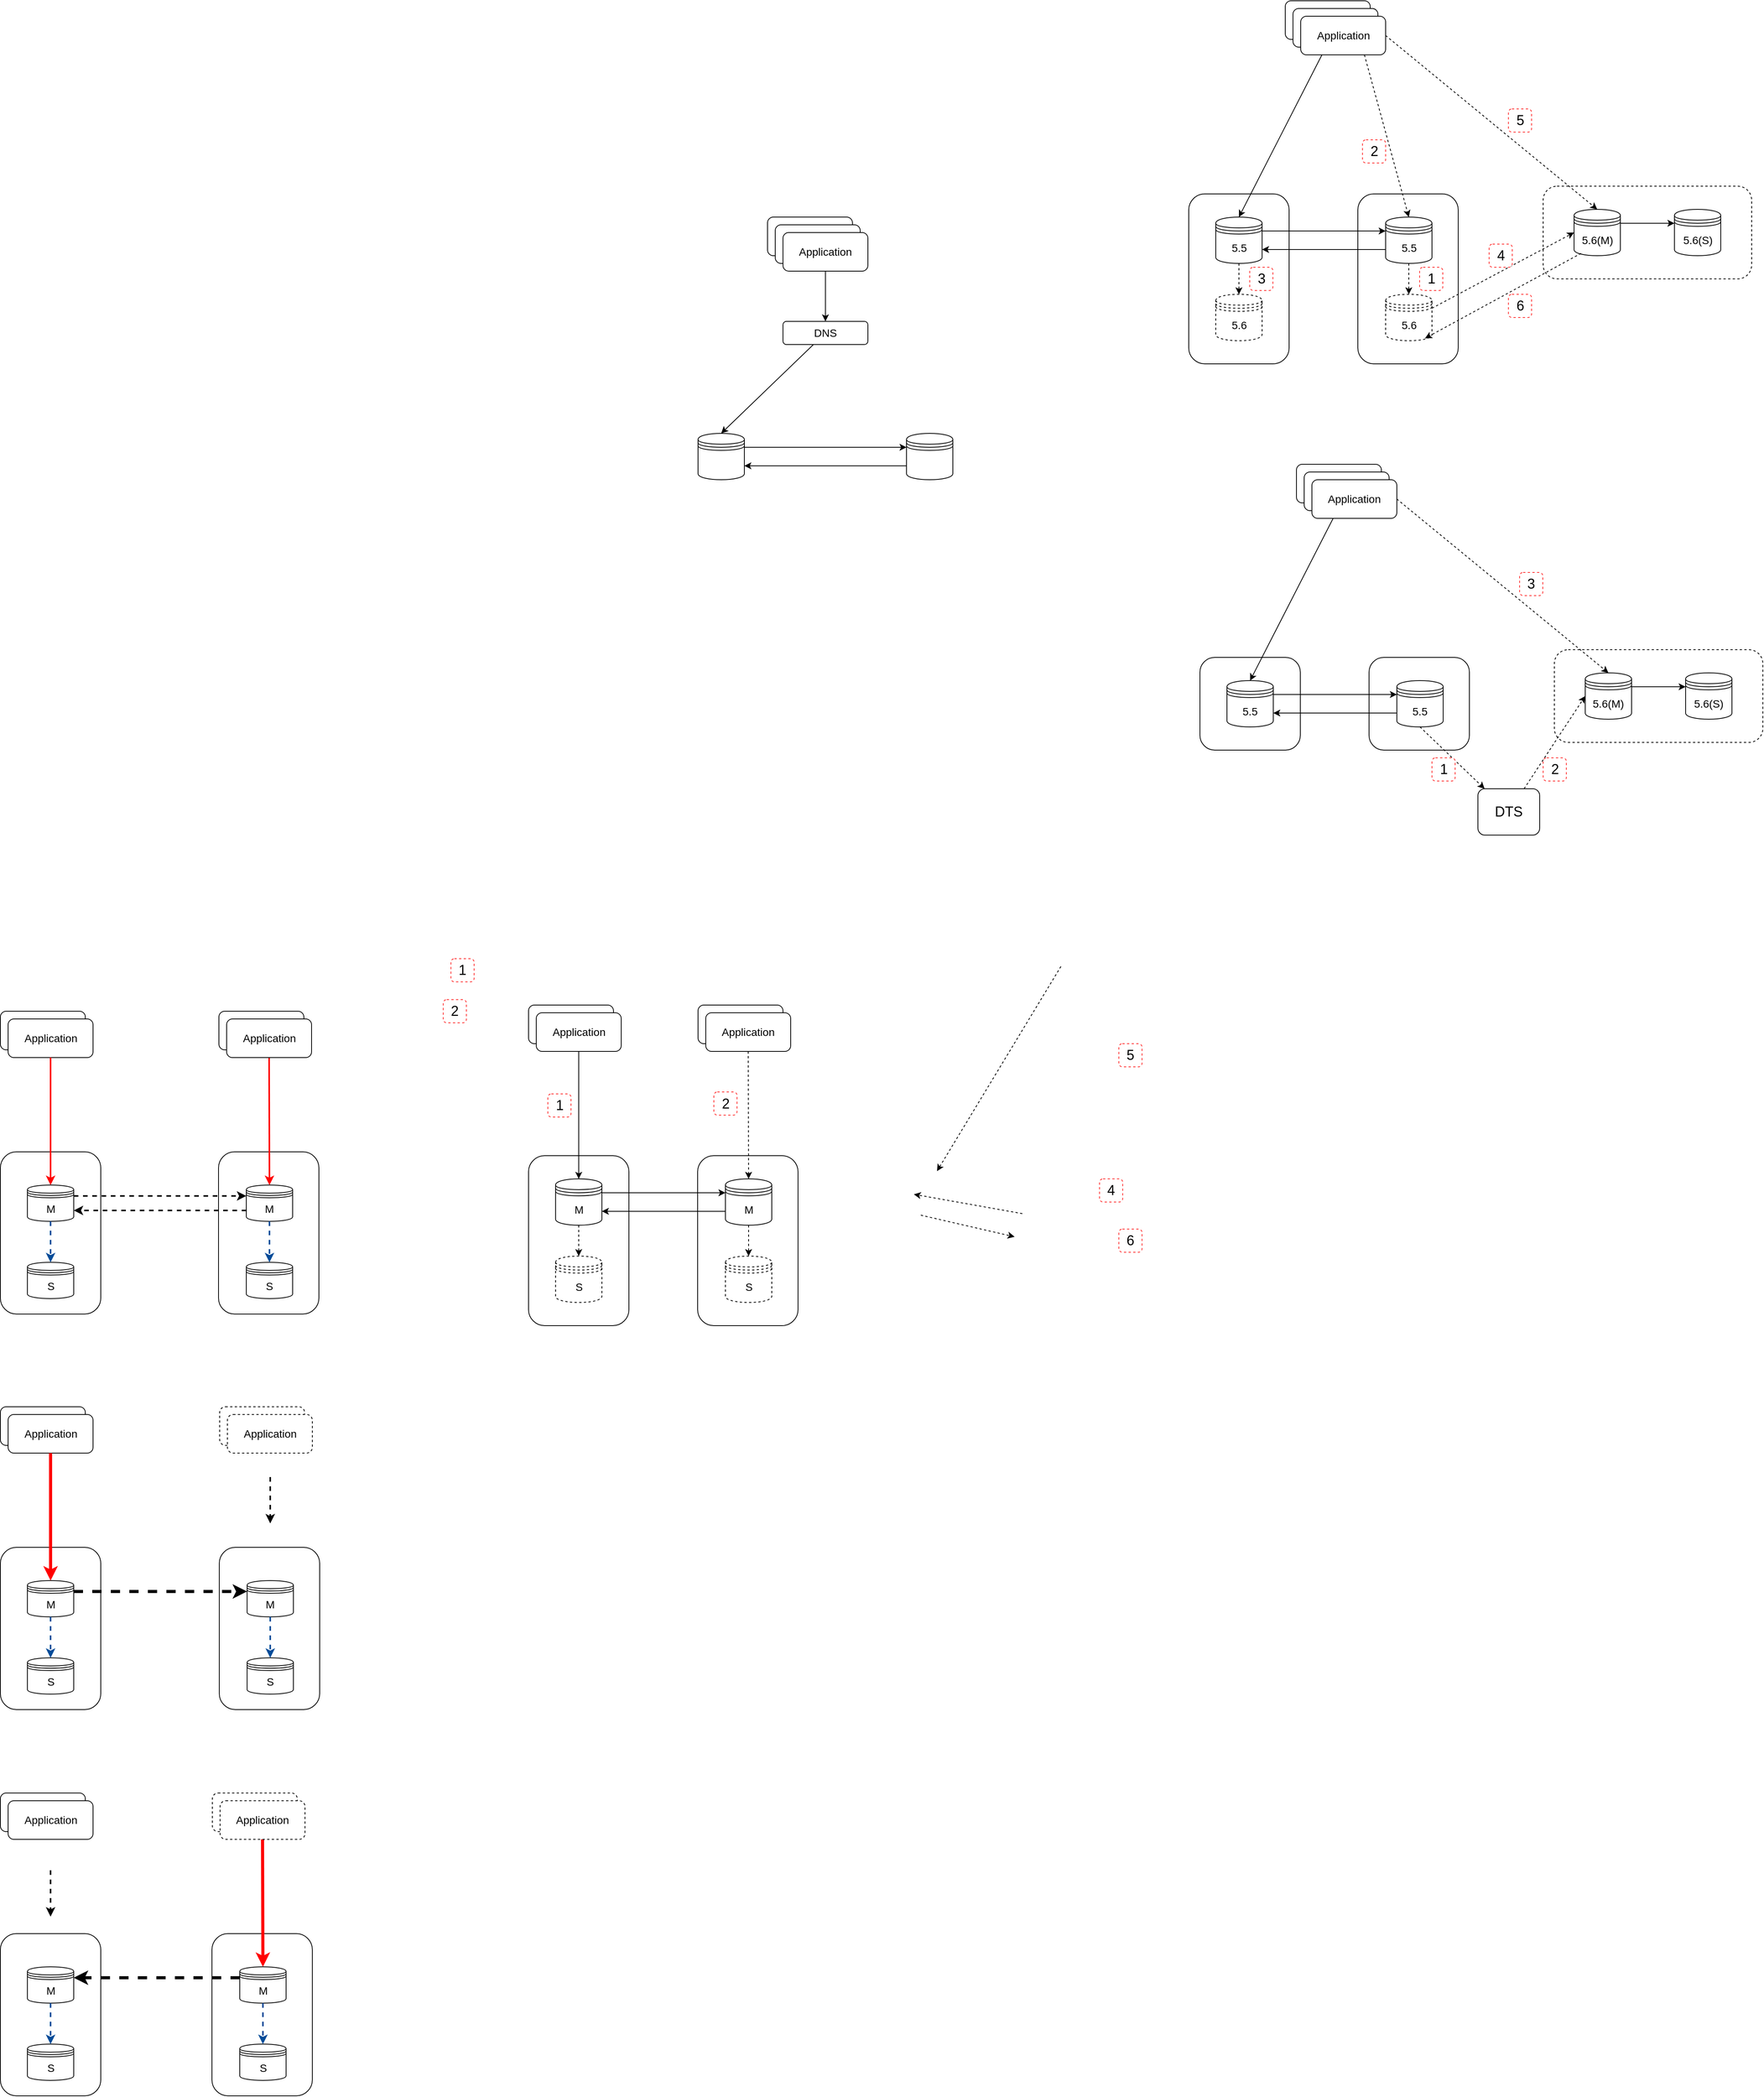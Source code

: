 <mxfile pages="1" version="11.2.3" type="github"><diagram id="w0PGeLifpseIt6AWC-rQ" name="Page-1"><mxGraphModel dx="2013" dy="703" grid="1" gridSize="10" guides="1" tooltips="1" connect="1" arrows="1" fold="1" page="1" pageScale="1" pageWidth="827" pageHeight="1169" math="0" shadow="0"><root><mxCell id="0"/><mxCell id="1" parent="0"/><mxCell id="KxEL3ul9aCYU7G7SuEpz-24" value="" style="rounded=1;whiteSpace=wrap;html=1;dashed=1;" parent="1" vertex="1"><mxGeometry x="1324.5" y="280" width="270" height="120" as="geometry"/></mxCell><mxCell id="KxEL3ul9aCYU7G7SuEpz-18" value="" style="rounded=1;whiteSpace=wrap;html=1;arcSize=16;" parent="1" vertex="1"><mxGeometry x="865.5" y="290" width="130" height="220" as="geometry"/></mxCell><mxCell id="KxEL3ul9aCYU7G7SuEpz-17" value="" style="rounded=1;whiteSpace=wrap;html=1;arcSize=16;" parent="1" vertex="1"><mxGeometry x="1084.5" y="290" width="130" height="220" as="geometry"/></mxCell><mxCell id="ixwq7pdnEXffTdU5Aski-8" value="&lt;font style=&quot;font-size: 14px&quot;&gt;Application&lt;/font&gt;" style="rounded=1;whiteSpace=wrap;html=1;" parent="1" vertex="1"><mxGeometry x="320" y="320" width="110" height="50" as="geometry"/></mxCell><mxCell id="ixwq7pdnEXffTdU5Aski-9" value="" style="shape=datastore;whiteSpace=wrap;html=1;" parent="1" vertex="1"><mxGeometry x="230" y="600" width="60" height="60" as="geometry"/></mxCell><mxCell id="ixwq7pdnEXffTdU5Aski-10" value="" style="shape=datastore;whiteSpace=wrap;html=1;" parent="1" vertex="1"><mxGeometry x="500" y="600" width="60" height="60" as="geometry"/></mxCell><mxCell id="v6FnLSVBg04vqEO-59b5-2" value="" style="endArrow=classic;html=1;exitX=1;exitY=0.3;exitDx=0;exitDy=0;entryX=0;entryY=0.3;entryDx=0;entryDy=0;" parent="1" source="ixwq7pdnEXffTdU5Aski-9" target="ixwq7pdnEXffTdU5Aski-10" edge="1"><mxGeometry width="50" height="50" relative="1" as="geometry"><mxPoint x="410" y="590" as="sourcePoint"/><mxPoint x="460" y="540" as="targetPoint"/></mxGeometry></mxCell><mxCell id="v6FnLSVBg04vqEO-59b5-3" value="" style="endArrow=classic;html=1;exitX=0;exitY=0.7;exitDx=0;exitDy=0;entryX=1;entryY=0.7;entryDx=0;entryDy=0;" parent="1" source="ixwq7pdnEXffTdU5Aski-10" target="ixwq7pdnEXffTdU5Aski-9" edge="1"><mxGeometry width="50" height="50" relative="1" as="geometry"><mxPoint x="380" y="740" as="sourcePoint"/><mxPoint x="430" y="690" as="targetPoint"/></mxGeometry></mxCell><mxCell id="v6FnLSVBg04vqEO-59b5-10" value="&lt;font style=&quot;font-size: 14px&quot;&gt;DNS&lt;/font&gt;" style="rounded=1;whiteSpace=wrap;html=1;" parent="1" vertex="1"><mxGeometry x="340" y="455" width="110" height="30" as="geometry"/></mxCell><mxCell id="v6FnLSVBg04vqEO-59b5-11" value="" style="endArrow=classic;html=1;entryX=0.5;entryY=0;entryDx=0;entryDy=0;" parent="1" source="v6FnLSVBg04vqEO-59b5-13" target="v6FnLSVBg04vqEO-59b5-10" edge="1"><mxGeometry width="50" height="50" relative="1" as="geometry"><mxPoint x="70" y="570" as="sourcePoint"/><mxPoint x="120" y="520" as="targetPoint"/></mxGeometry></mxCell><mxCell id="v6FnLSVBg04vqEO-59b5-12" value="&lt;font style=&quot;font-size: 14px&quot;&gt;Application&lt;/font&gt;" style="rounded=1;whiteSpace=wrap;html=1;" parent="1" vertex="1"><mxGeometry x="330" y="330" width="110" height="50" as="geometry"/></mxCell><mxCell id="v6FnLSVBg04vqEO-59b5-13" value="&lt;font style=&quot;font-size: 14px&quot;&gt;Application&lt;/font&gt;" style="rounded=1;whiteSpace=wrap;html=1;" parent="1" vertex="1"><mxGeometry x="340" y="340" width="110" height="50" as="geometry"/></mxCell><mxCell id="v6FnLSVBg04vqEO-59b5-14" value="" style="endArrow=classic;html=1;entryX=0.5;entryY=0;entryDx=0;entryDy=0;" parent="1" source="v6FnLSVBg04vqEO-59b5-10" target="ixwq7pdnEXffTdU5Aski-9" edge="1"><mxGeometry width="50" height="50" relative="1" as="geometry"><mxPoint x="200" y="570" as="sourcePoint"/><mxPoint x="250" y="520" as="targetPoint"/></mxGeometry></mxCell><mxCell id="KxEL3ul9aCYU7G7SuEpz-1" value="&lt;font style=&quot;font-size: 14px&quot;&gt;Application&lt;/font&gt;" style="rounded=1;whiteSpace=wrap;html=1;" parent="1" vertex="1"><mxGeometry x="990.5" y="40" width="110" height="50" as="geometry"/></mxCell><mxCell id="KxEL3ul9aCYU7G7SuEpz-2" value="&lt;font style=&quot;font-size: 14px&quot;&gt;5.5&lt;/font&gt;" style="shape=datastore;whiteSpace=wrap;html=1;" parent="1" vertex="1"><mxGeometry x="900.5" y="320" width="60" height="60" as="geometry"/></mxCell><mxCell id="KxEL3ul9aCYU7G7SuEpz-3" value="&lt;font style=&quot;font-size: 14px&quot;&gt;5.5&lt;/font&gt;" style="shape=datastore;whiteSpace=wrap;html=1;" parent="1" vertex="1"><mxGeometry x="1120.5" y="320" width="60" height="60" as="geometry"/></mxCell><mxCell id="KxEL3ul9aCYU7G7SuEpz-4" value="" style="endArrow=classic;html=1;exitX=1;exitY=0.3;exitDx=0;exitDy=0;entryX=0;entryY=0.3;entryDx=0;entryDy=0;" parent="1" source="KxEL3ul9aCYU7G7SuEpz-2" target="KxEL3ul9aCYU7G7SuEpz-3" edge="1"><mxGeometry width="50" height="50" relative="1" as="geometry"><mxPoint x="1080.5" y="310" as="sourcePoint"/><mxPoint x="1130.5" y="260" as="targetPoint"/></mxGeometry></mxCell><mxCell id="KxEL3ul9aCYU7G7SuEpz-5" value="" style="endArrow=classic;html=1;exitX=0;exitY=0.7;exitDx=0;exitDy=0;entryX=1;entryY=0.7;entryDx=0;entryDy=0;" parent="1" source="KxEL3ul9aCYU7G7SuEpz-3" target="KxEL3ul9aCYU7G7SuEpz-2" edge="1"><mxGeometry width="50" height="50" relative="1" as="geometry"><mxPoint x="1050.5" y="460" as="sourcePoint"/><mxPoint x="1100.5" y="410" as="targetPoint"/></mxGeometry></mxCell><mxCell id="KxEL3ul9aCYU7G7SuEpz-8" value="&lt;font style=&quot;font-size: 14px&quot;&gt;Application&lt;/font&gt;" style="rounded=1;whiteSpace=wrap;html=1;" parent="1" vertex="1"><mxGeometry x="1000.5" y="50" width="110" height="50" as="geometry"/></mxCell><mxCell id="KxEL3ul9aCYU7G7SuEpz-9" value="&lt;font style=&quot;font-size: 14px&quot;&gt;Application&lt;/font&gt;" style="rounded=1;whiteSpace=wrap;html=1;" parent="1" vertex="1"><mxGeometry x="1010.5" y="60" width="110" height="50" as="geometry"/></mxCell><mxCell id="KxEL3ul9aCYU7G7SuEpz-10" value="" style="endArrow=classic;html=1;entryX=0.5;entryY=0;entryDx=0;entryDy=0;exitX=0.25;exitY=1;exitDx=0;exitDy=0;" parent="1" source="KxEL3ul9aCYU7G7SuEpz-9" target="KxEL3ul9aCYU7G7SuEpz-2" edge="1"><mxGeometry width="50" height="50" relative="1" as="geometry"><mxPoint x="1028.779" y="182.5" as="sourcePoint"/><mxPoint x="920.5" y="240" as="targetPoint"/></mxGeometry></mxCell><mxCell id="KxEL3ul9aCYU7G7SuEpz-11" value="&lt;font style=&quot;font-size: 14px&quot;&gt;5.6&lt;/font&gt;" style="shape=datastore;whiteSpace=wrap;html=1;dashed=1;" parent="1" vertex="1"><mxGeometry x="1120.5" y="420" width="60" height="60" as="geometry"/></mxCell><mxCell id="KxEL3ul9aCYU7G7SuEpz-12" value="" style="endArrow=classic;html=1;exitX=0.5;exitY=1;exitDx=0;exitDy=0;entryX=0.5;entryY=0;entryDx=0;entryDy=0;dashed=1;" parent="1" source="KxEL3ul9aCYU7G7SuEpz-3" target="KxEL3ul9aCYU7G7SuEpz-11" edge="1"><mxGeometry width="50" height="50" relative="1" as="geometry"><mxPoint x="484.5" y="580" as="sourcePoint"/><mxPoint x="534.5" y="530" as="targetPoint"/></mxGeometry></mxCell><mxCell id="KxEL3ul9aCYU7G7SuEpz-13" value="&lt;font style=&quot;font-size: 14px&quot;&gt;5.6(M)&lt;/font&gt;" style="shape=datastore;whiteSpace=wrap;html=1;" parent="1" vertex="1"><mxGeometry x="1364.5" y="310" width="60" height="60" as="geometry"/></mxCell><mxCell id="KxEL3ul9aCYU7G7SuEpz-14" value="&lt;font style=&quot;font-size: 14px&quot;&gt;5.6(S)&lt;/font&gt;" style="shape=datastore;whiteSpace=wrap;html=1;" parent="1" vertex="1"><mxGeometry x="1494.5" y="310" width="60" height="60" as="geometry"/></mxCell><mxCell id="KxEL3ul9aCYU7G7SuEpz-15" value="" style="endArrow=classic;html=1;exitX=1;exitY=0.3;exitDx=0;exitDy=0;entryX=0;entryY=0.3;entryDx=0;entryDy=0;" parent="1" source="KxEL3ul9aCYU7G7SuEpz-13" target="KxEL3ul9aCYU7G7SuEpz-14" edge="1"><mxGeometry width="50" height="50" relative="1" as="geometry"><mxPoint x="1524.5" y="300" as="sourcePoint"/><mxPoint x="1574.5" y="250" as="targetPoint"/></mxGeometry></mxCell><mxCell id="KxEL3ul9aCYU7G7SuEpz-19" value="&lt;font style=&quot;font-size: 14px&quot;&gt;5.6&lt;/font&gt;" style="shape=datastore;whiteSpace=wrap;html=1;dashed=1;" parent="1" vertex="1"><mxGeometry x="900.5" y="420" width="60" height="60" as="geometry"/></mxCell><mxCell id="KxEL3ul9aCYU7G7SuEpz-20" value="" style="endArrow=classic;html=1;exitX=0.5;exitY=1;exitDx=0;exitDy=0;entryX=0.5;entryY=0;entryDx=0;entryDy=0;dashed=1;" parent="1" target="KxEL3ul9aCYU7G7SuEpz-19" edge="1"><mxGeometry width="50" height="50" relative="1" as="geometry"><mxPoint x="930.5" y="380" as="sourcePoint"/><mxPoint x="314.5" y="530" as="targetPoint"/></mxGeometry></mxCell><mxCell id="KxEL3ul9aCYU7G7SuEpz-21" value="" style="endArrow=classic;html=1;entryX=0.5;entryY=0;entryDx=0;entryDy=0;exitX=0.75;exitY=1;exitDx=0;exitDy=0;dashed=1;" parent="1" source="KxEL3ul9aCYU7G7SuEpz-9" target="KxEL3ul9aCYU7G7SuEpz-3" edge="1"><mxGeometry width="50" height="50" relative="1" as="geometry"><mxPoint x="1067" y="182.5" as="sourcePoint"/><mxPoint x="940.5" y="330" as="targetPoint"/></mxGeometry></mxCell><mxCell id="KxEL3ul9aCYU7G7SuEpz-22" value="" style="endArrow=classic;html=1;dashed=1;exitX=1;exitY=0.3;exitDx=0;exitDy=0;entryX=0;entryY=0.5;entryDx=0;entryDy=0;" parent="1" source="KxEL3ul9aCYU7G7SuEpz-11" target="KxEL3ul9aCYU7G7SuEpz-13" edge="1"><mxGeometry width="50" height="50" relative="1" as="geometry"><mxPoint x="1214.5" y="389" as="sourcePoint"/><mxPoint x="1334.5" y="370" as="targetPoint"/></mxGeometry></mxCell><mxCell id="KxEL3ul9aCYU7G7SuEpz-23" value="" style="endArrow=classic;html=1;entryX=0.5;entryY=0;entryDx=0;entryDy=0;exitX=1;exitY=0.5;exitDx=0;exitDy=0;dashed=1;" parent="1" source="KxEL3ul9aCYU7G7SuEpz-9" target="KxEL3ul9aCYU7G7SuEpz-13" edge="1"><mxGeometry width="50" height="50" relative="1" as="geometry"><mxPoint x="1087" y="120" as="sourcePoint"/><mxPoint x="1160.5" y="330" as="targetPoint"/></mxGeometry></mxCell><mxCell id="KxEL3ul9aCYU7G7SuEpz-25" value="&lt;font style=&quot;font-size: 18px&quot;&gt;1&lt;/font&gt;" style="rounded=1;whiteSpace=wrap;html=1;dashed=1;strokeColor=#FF3333;" parent="1" vertex="1"><mxGeometry x="1164.5" y="385" width="30" height="30" as="geometry"/></mxCell><mxCell id="KxEL3ul9aCYU7G7SuEpz-26" value="&lt;font style=&quot;font-size: 18px&quot;&gt;2&lt;/font&gt;" style="rounded=1;whiteSpace=wrap;html=1;dashed=1;strokeColor=#FF3333;" parent="1" vertex="1"><mxGeometry x="1090.5" y="220" width="30" height="30" as="geometry"/></mxCell><mxCell id="KxEL3ul9aCYU7G7SuEpz-28" value="&lt;font style=&quot;font-size: 18px&quot;&gt;3&lt;/font&gt;" style="rounded=1;whiteSpace=wrap;html=1;dashed=1;strokeColor=#FF3333;" parent="1" vertex="1"><mxGeometry x="944.5" y="385" width="30" height="30" as="geometry"/></mxCell><mxCell id="KxEL3ul9aCYU7G7SuEpz-30" value="&lt;font style=&quot;font-size: 18px&quot;&gt;4&lt;/font&gt;" style="rounded=1;whiteSpace=wrap;html=1;dashed=1;strokeColor=#FF3333;" parent="1" vertex="1"><mxGeometry x="1254.5" y="355" width="30" height="30" as="geometry"/></mxCell><mxCell id="KxEL3ul9aCYU7G7SuEpz-32" value="&lt;font style=&quot;font-size: 18px&quot;&gt;5&lt;/font&gt;" style="rounded=1;whiteSpace=wrap;html=1;dashed=1;strokeColor=#FF3333;" parent="1" vertex="1"><mxGeometry x="1279.5" y="180" width="30" height="30" as="geometry"/></mxCell><mxCell id="KxEL3ul9aCYU7G7SuEpz-33" value="" style="endArrow=classic;html=1;dashed=1;entryX=0.85;entryY=0.95;entryDx=0;entryDy=0;entryPerimeter=0;" parent="1" target="KxEL3ul9aCYU7G7SuEpz-11" edge="1"><mxGeometry width="50" height="50" relative="1" as="geometry"><mxPoint x="1373.5" y="367" as="sourcePoint"/><mxPoint x="1244.5" y="490" as="targetPoint"/></mxGeometry></mxCell><mxCell id="KxEL3ul9aCYU7G7SuEpz-34" value="&lt;font style=&quot;font-size: 18px&quot;&gt;6&lt;/font&gt;" style="rounded=1;whiteSpace=wrap;html=1;dashed=1;strokeColor=#FF3333;" parent="1" vertex="1"><mxGeometry x="1279.5" y="420" width="30" height="30" as="geometry"/></mxCell><mxCell id="KxEL3ul9aCYU7G7SuEpz-35" value="" style="rounded=1;whiteSpace=wrap;html=1;dashed=1;" parent="1" vertex="1"><mxGeometry x="1339" y="880" width="270" height="120" as="geometry"/></mxCell><mxCell id="KxEL3ul9aCYU7G7SuEpz-36" value="" style="rounded=1;whiteSpace=wrap;html=1;arcSize=16;" parent="1" vertex="1"><mxGeometry x="880" y="890" width="130" height="120" as="geometry"/></mxCell><mxCell id="KxEL3ul9aCYU7G7SuEpz-37" value="" style="rounded=1;whiteSpace=wrap;html=1;arcSize=16;" parent="1" vertex="1"><mxGeometry x="1099" y="890" width="130" height="120" as="geometry"/></mxCell><mxCell id="KxEL3ul9aCYU7G7SuEpz-38" value="&lt;font style=&quot;font-size: 14px&quot;&gt;Application&lt;/font&gt;" style="rounded=1;whiteSpace=wrap;html=1;" parent="1" vertex="1"><mxGeometry x="1005" y="640" width="110" height="50" as="geometry"/></mxCell><mxCell id="KxEL3ul9aCYU7G7SuEpz-39" value="&lt;font style=&quot;font-size: 14px&quot;&gt;5.5&lt;/font&gt;" style="shape=datastore;whiteSpace=wrap;html=1;" parent="1" vertex="1"><mxGeometry x="915" y="920" width="60" height="60" as="geometry"/></mxCell><mxCell id="KxEL3ul9aCYU7G7SuEpz-40" value="&lt;font style=&quot;font-size: 14px&quot;&gt;5.5&lt;/font&gt;" style="shape=datastore;whiteSpace=wrap;html=1;" parent="1" vertex="1"><mxGeometry x="1135" y="920" width="60" height="60" as="geometry"/></mxCell><mxCell id="KxEL3ul9aCYU7G7SuEpz-41" value="" style="endArrow=classic;html=1;exitX=1;exitY=0.3;exitDx=0;exitDy=0;entryX=0;entryY=0.3;entryDx=0;entryDy=0;" parent="1" source="KxEL3ul9aCYU7G7SuEpz-39" target="KxEL3ul9aCYU7G7SuEpz-40" edge="1"><mxGeometry width="50" height="50" relative="1" as="geometry"><mxPoint x="1095" y="910" as="sourcePoint"/><mxPoint x="1145" y="860" as="targetPoint"/></mxGeometry></mxCell><mxCell id="KxEL3ul9aCYU7G7SuEpz-42" value="" style="endArrow=classic;html=1;exitX=0;exitY=0.7;exitDx=0;exitDy=0;entryX=1;entryY=0.7;entryDx=0;entryDy=0;" parent="1" source="KxEL3ul9aCYU7G7SuEpz-40" target="KxEL3ul9aCYU7G7SuEpz-39" edge="1"><mxGeometry width="50" height="50" relative="1" as="geometry"><mxPoint x="1065" y="1060" as="sourcePoint"/><mxPoint x="1115" y="1010" as="targetPoint"/></mxGeometry></mxCell><mxCell id="KxEL3ul9aCYU7G7SuEpz-43" value="&lt;font style=&quot;font-size: 14px&quot;&gt;Application&lt;/font&gt;" style="rounded=1;whiteSpace=wrap;html=1;" parent="1" vertex="1"><mxGeometry x="1015" y="650" width="110" height="50" as="geometry"/></mxCell><mxCell id="KxEL3ul9aCYU7G7SuEpz-44" value="&lt;font style=&quot;font-size: 14px&quot;&gt;Application&lt;/font&gt;" style="rounded=1;whiteSpace=wrap;html=1;" parent="1" vertex="1"><mxGeometry x="1025" y="660" width="110" height="50" as="geometry"/></mxCell><mxCell id="KxEL3ul9aCYU7G7SuEpz-45" value="" style="endArrow=classic;html=1;entryX=0.5;entryY=0;entryDx=0;entryDy=0;exitX=0.25;exitY=1;exitDx=0;exitDy=0;" parent="1" source="KxEL3ul9aCYU7G7SuEpz-44" target="KxEL3ul9aCYU7G7SuEpz-39" edge="1"><mxGeometry width="50" height="50" relative="1" as="geometry"><mxPoint x="1043.279" y="782.5" as="sourcePoint"/><mxPoint x="935" y="840" as="targetPoint"/></mxGeometry></mxCell><mxCell id="KxEL3ul9aCYU7G7SuEpz-48" value="&lt;font style=&quot;font-size: 14px&quot;&gt;5.6(M)&lt;/font&gt;" style="shape=datastore;whiteSpace=wrap;html=1;" parent="1" vertex="1"><mxGeometry x="1379" y="910" width="60" height="60" as="geometry"/></mxCell><mxCell id="KxEL3ul9aCYU7G7SuEpz-49" value="&lt;font style=&quot;font-size: 14px&quot;&gt;5.6(S)&lt;/font&gt;" style="shape=datastore;whiteSpace=wrap;html=1;" parent="1" vertex="1"><mxGeometry x="1509" y="910" width="60" height="60" as="geometry"/></mxCell><mxCell id="KxEL3ul9aCYU7G7SuEpz-50" value="" style="endArrow=classic;html=1;exitX=1;exitY=0.3;exitDx=0;exitDy=0;entryX=0;entryY=0.3;entryDx=0;entryDy=0;" parent="1" source="KxEL3ul9aCYU7G7SuEpz-48" target="KxEL3ul9aCYU7G7SuEpz-49" edge="1"><mxGeometry width="50" height="50" relative="1" as="geometry"><mxPoint x="1539" y="900" as="sourcePoint"/><mxPoint x="1589" y="850" as="targetPoint"/></mxGeometry></mxCell><mxCell id="KxEL3ul9aCYU7G7SuEpz-53" value="" style="endArrow=classic;html=1;dashed=1;exitX=0.5;exitY=1;exitDx=0;exitDy=0;" parent="1" source="KxEL3ul9aCYU7G7SuEpz-40" target="KxEL3ul9aCYU7G7SuEpz-63" edge="1"><mxGeometry width="50" height="50" relative="1" as="geometry"><mxPoint x="1120" y="1140" as="sourcePoint"/><mxPoint x="955" y="930" as="targetPoint"/></mxGeometry></mxCell><mxCell id="KxEL3ul9aCYU7G7SuEpz-54" value="" style="endArrow=classic;html=1;dashed=1;entryX=0;entryY=0.5;entryDx=0;entryDy=0;" parent="1" source="KxEL3ul9aCYU7G7SuEpz-63" target="KxEL3ul9aCYU7G7SuEpz-48" edge="1"><mxGeometry width="50" height="50" relative="1" as="geometry"><mxPoint x="1195" y="1038" as="sourcePoint"/><mxPoint x="1349" y="970" as="targetPoint"/></mxGeometry></mxCell><mxCell id="KxEL3ul9aCYU7G7SuEpz-55" value="" style="endArrow=classic;html=1;entryX=0.5;entryY=0;entryDx=0;entryDy=0;exitX=1;exitY=0.5;exitDx=0;exitDy=0;dashed=1;" parent="1" source="KxEL3ul9aCYU7G7SuEpz-44" target="KxEL3ul9aCYU7G7SuEpz-48" edge="1"><mxGeometry width="50" height="50" relative="1" as="geometry"><mxPoint x="1101.5" y="720" as="sourcePoint"/><mxPoint x="1175" y="930" as="targetPoint"/></mxGeometry></mxCell><mxCell id="KxEL3ul9aCYU7G7SuEpz-57" value="&lt;font style=&quot;font-size: 18px&quot;&gt;2&lt;/font&gt;" style="rounded=1;whiteSpace=wrap;html=1;dashed=1;strokeColor=#FF3333;" parent="1" vertex="1"><mxGeometry x="1324.5" y="1020" width="30" height="30" as="geometry"/></mxCell><mxCell id="KxEL3ul9aCYU7G7SuEpz-60" value="&lt;font style=&quot;font-size: 18px&quot;&gt;3&lt;/font&gt;" style="rounded=1;whiteSpace=wrap;html=1;dashed=1;strokeColor=#FF3333;" parent="1" vertex="1"><mxGeometry x="1294" y="780" width="30" height="30" as="geometry"/></mxCell><mxCell id="KxEL3ul9aCYU7G7SuEpz-63" value="&lt;font style=&quot;font-size: 18px&quot;&gt;DTS&lt;/font&gt;" style="rounded=1;whiteSpace=wrap;html=1;" parent="1" vertex="1"><mxGeometry x="1240" y="1060" width="80" height="60" as="geometry"/></mxCell><mxCell id="KxEL3ul9aCYU7G7SuEpz-64" value="&lt;font style=&quot;font-size: 18px&quot;&gt;1&lt;/font&gt;" style="rounded=1;whiteSpace=wrap;html=1;dashed=1;strokeColor=#FF3333;" parent="1" vertex="1"><mxGeometry x="1180.5" y="1020" width="30" height="30" as="geometry"/></mxCell><mxCell id="RxVyplIdzBQefrfj1vIZ-2" value="" style="rounded=1;whiteSpace=wrap;html=1;arcSize=16;" parent="1" vertex="1"><mxGeometry x="10.5" y="1535" width="130" height="220" as="geometry"/></mxCell><mxCell id="RxVyplIdzBQefrfj1vIZ-3" value="" style="rounded=1;whiteSpace=wrap;html=1;arcSize=16;" parent="1" vertex="1"><mxGeometry x="229.5" y="1535" width="130" height="220" as="geometry"/></mxCell><mxCell id="RxVyplIdzBQefrfj1vIZ-4" value="&lt;font style=&quot;font-size: 14px&quot;&gt;Application&lt;/font&gt;" style="rounded=1;whiteSpace=wrap;html=1;" parent="1" vertex="1"><mxGeometry x="10.5" y="1340" width="110" height="50" as="geometry"/></mxCell><mxCell id="RxVyplIdzBQefrfj1vIZ-5" value="&lt;span style=&quot;font-size: 14px&quot;&gt;M&lt;/span&gt;" style="shape=datastore;whiteSpace=wrap;html=1;" parent="1" vertex="1"><mxGeometry x="45.5" y="1565" width="60" height="60" as="geometry"/></mxCell><mxCell id="RxVyplIdzBQefrfj1vIZ-6" value="&lt;span style=&quot;font-size: 14px&quot;&gt;M&lt;/span&gt;" style="shape=datastore;whiteSpace=wrap;html=1;" parent="1" vertex="1"><mxGeometry x="265.5" y="1565" width="60" height="60" as="geometry"/></mxCell><mxCell id="RxVyplIdzBQefrfj1vIZ-7" value="" style="endArrow=classic;html=1;exitX=1;exitY=0.3;exitDx=0;exitDy=0;entryX=0;entryY=0.3;entryDx=0;entryDy=0;" parent="1" source="RxVyplIdzBQefrfj1vIZ-5" target="RxVyplIdzBQefrfj1vIZ-6" edge="1"><mxGeometry width="50" height="50" relative="1" as="geometry"><mxPoint x="225.5" y="1555" as="sourcePoint"/><mxPoint x="275.5" y="1505" as="targetPoint"/></mxGeometry></mxCell><mxCell id="RxVyplIdzBQefrfj1vIZ-8" value="" style="endArrow=classic;html=1;exitX=0;exitY=0.7;exitDx=0;exitDy=0;entryX=1;entryY=0.7;entryDx=0;entryDy=0;" parent="1" source="RxVyplIdzBQefrfj1vIZ-6" target="RxVyplIdzBQefrfj1vIZ-5" edge="1"><mxGeometry width="50" height="50" relative="1" as="geometry"><mxPoint x="195.5" y="1705" as="sourcePoint"/><mxPoint x="245.5" y="1655" as="targetPoint"/></mxGeometry></mxCell><mxCell id="RxVyplIdzBQefrfj1vIZ-9" value="&lt;font style=&quot;font-size: 14px&quot;&gt;Application&lt;/font&gt;" style="rounded=1;whiteSpace=wrap;html=1;" parent="1" vertex="1"><mxGeometry x="20.5" y="1350" width="110" height="50" as="geometry"/></mxCell><mxCell id="RxVyplIdzBQefrfj1vIZ-11" value="" style="endArrow=classic;html=1;entryX=0.5;entryY=0;entryDx=0;entryDy=0;exitX=0.5;exitY=1;exitDx=0;exitDy=0;" parent="1" source="RxVyplIdzBQefrfj1vIZ-9" target="RxVyplIdzBQefrfj1vIZ-5" edge="1"><mxGeometry width="50" height="50" relative="1" as="geometry"><mxPoint x="102.012" y="1375" as="sourcePoint"/><mxPoint x="65.5" y="1485" as="targetPoint"/></mxGeometry></mxCell><mxCell id="RxVyplIdzBQefrfj1vIZ-12" value="&lt;font style=&quot;font-size: 14px&quot;&gt;S&lt;/font&gt;" style="shape=datastore;whiteSpace=wrap;html=1;dashed=1;" parent="1" vertex="1"><mxGeometry x="265.5" y="1665" width="60" height="60" as="geometry"/></mxCell><mxCell id="RxVyplIdzBQefrfj1vIZ-13" value="" style="endArrow=classic;html=1;exitX=0.5;exitY=1;exitDx=0;exitDy=0;entryX=0.5;entryY=0;entryDx=0;entryDy=0;dashed=1;" parent="1" source="RxVyplIdzBQefrfj1vIZ-6" target="RxVyplIdzBQefrfj1vIZ-12" edge="1"><mxGeometry width="50" height="50" relative="1" as="geometry"><mxPoint x="-370.5" y="1825" as="sourcePoint"/><mxPoint x="-320.5" y="1775" as="targetPoint"/></mxGeometry></mxCell><mxCell id="RxVyplIdzBQefrfj1vIZ-17" value="&lt;font style=&quot;font-size: 14px&quot;&gt;S&lt;/font&gt;" style="shape=datastore;whiteSpace=wrap;html=1;dashed=1;" parent="1" vertex="1"><mxGeometry x="45.5" y="1665" width="60" height="60" as="geometry"/></mxCell><mxCell id="RxVyplIdzBQefrfj1vIZ-18" value="" style="endArrow=classic;html=1;exitX=0.5;exitY=1;exitDx=0;exitDy=0;entryX=0.5;entryY=0;entryDx=0;entryDy=0;dashed=1;" parent="1" target="RxVyplIdzBQefrfj1vIZ-17" edge="1"><mxGeometry width="50" height="50" relative="1" as="geometry"><mxPoint x="75.5" y="1625" as="sourcePoint"/><mxPoint x="-540.5" y="1775" as="targetPoint"/></mxGeometry></mxCell><mxCell id="RxVyplIdzBQefrfj1vIZ-19" value="" style="endArrow=classic;html=1;dashed=1;entryX=0.5;entryY=0;entryDx=0;entryDy=0;exitX=0.5;exitY=1;exitDx=0;exitDy=0;" parent="1" source="RxVyplIdzBQefrfj1vIZ-32" target="RxVyplIdzBQefrfj1vIZ-6" edge="1"><mxGeometry width="50" height="50" relative="1" as="geometry"><mxPoint x="305" y="1365" as="sourcePoint"/><mxPoint x="355" y="1515" as="targetPoint"/></mxGeometry></mxCell><mxCell id="RxVyplIdzBQefrfj1vIZ-20" value="" style="endArrow=classic;html=1;dashed=1;entryX=0;entryY=0.5;entryDx=0;entryDy=0;" parent="1" edge="1"><mxGeometry width="50" height="50" relative="1" as="geometry"><mxPoint x="650" y="1610" as="sourcePoint"/><mxPoint x="509.5" y="1585" as="targetPoint"/></mxGeometry></mxCell><mxCell id="RxVyplIdzBQefrfj1vIZ-21" value="" style="endArrow=classic;html=1;entryX=0.5;entryY=0;entryDx=0;entryDy=0;dashed=1;" parent="1" edge="1"><mxGeometry width="50" height="50" relative="1" as="geometry"><mxPoint x="700" y="1290" as="sourcePoint"/><mxPoint x="539.5" y="1555" as="targetPoint"/></mxGeometry></mxCell><mxCell id="RxVyplIdzBQefrfj1vIZ-22" value="&lt;font style=&quot;font-size: 18px&quot;&gt;1&lt;/font&gt;" style="rounded=1;whiteSpace=wrap;html=1;dashed=1;strokeColor=#FF3333;" parent="1" vertex="1"><mxGeometry x="35.5" y="1455" width="30" height="30" as="geometry"/></mxCell><mxCell id="RxVyplIdzBQefrfj1vIZ-23" value="&lt;font style=&quot;font-size: 18px&quot;&gt;2&lt;/font&gt;" style="rounded=1;whiteSpace=wrap;html=1;dashed=1;strokeColor=#FF3333;" parent="1" vertex="1"><mxGeometry x="250.5" y="1452.5" width="30" height="30" as="geometry"/></mxCell><mxCell id="RxVyplIdzBQefrfj1vIZ-25" value="&lt;font style=&quot;font-size: 18px&quot;&gt;4&lt;/font&gt;" style="rounded=1;whiteSpace=wrap;html=1;dashed=1;strokeColor=#FF3333;" parent="1" vertex="1"><mxGeometry x="750" y="1565" width="30" height="30" as="geometry"/></mxCell><mxCell id="RxVyplIdzBQefrfj1vIZ-26" value="&lt;font style=&quot;font-size: 18px&quot;&gt;5&lt;/font&gt;" style="rounded=1;whiteSpace=wrap;html=1;dashed=1;strokeColor=#FF3333;" parent="1" vertex="1"><mxGeometry x="775" y="1390" width="30" height="30" as="geometry"/></mxCell><mxCell id="RxVyplIdzBQefrfj1vIZ-27" value="" style="endArrow=classic;html=1;dashed=1;" parent="1" edge="1"><mxGeometry width="50" height="50" relative="1" as="geometry"><mxPoint x="518.5" y="1612" as="sourcePoint"/><mxPoint x="640" y="1640" as="targetPoint"/></mxGeometry></mxCell><mxCell id="RxVyplIdzBQefrfj1vIZ-28" value="&lt;font style=&quot;font-size: 18px&quot;&gt;6&lt;/font&gt;" style="rounded=1;whiteSpace=wrap;html=1;dashed=1;strokeColor=#FF3333;" parent="1" vertex="1"><mxGeometry x="775" y="1630" width="30" height="30" as="geometry"/></mxCell><mxCell id="RxVyplIdzBQefrfj1vIZ-31" value="&lt;font style=&quot;font-size: 14px&quot;&gt;Application&lt;/font&gt;" style="rounded=1;whiteSpace=wrap;html=1;" parent="1" vertex="1"><mxGeometry x="230" y="1340" width="110" height="50" as="geometry"/></mxCell><mxCell id="RxVyplIdzBQefrfj1vIZ-32" value="&lt;font style=&quot;font-size: 14px&quot;&gt;Application&lt;/font&gt;" style="rounded=1;whiteSpace=wrap;html=1;" parent="1" vertex="1"><mxGeometry x="240" y="1350" width="110" height="50" as="geometry"/></mxCell><mxCell id="2aaWek8ONeiU0INEYgnU-1" value="" style="rounded=1;whiteSpace=wrap;html=1;arcSize=16;" vertex="1" parent="1"><mxGeometry x="-673.5" y="1530" width="130" height="210" as="geometry"/></mxCell><mxCell id="2aaWek8ONeiU0INEYgnU-2" value="" style="rounded=1;whiteSpace=wrap;html=1;arcSize=16;" vertex="1" parent="1"><mxGeometry x="-391" y="1530" width="130" height="210" as="geometry"/></mxCell><mxCell id="2aaWek8ONeiU0INEYgnU-3" value="&lt;font style=&quot;font-size: 14px&quot;&gt;Application&lt;/font&gt;" style="rounded=1;whiteSpace=wrap;html=1;" vertex="1" parent="1"><mxGeometry x="-673.5" y="1348" width="110" height="50" as="geometry"/></mxCell><mxCell id="2aaWek8ONeiU0INEYgnU-4" value="&lt;span style=&quot;font-size: 14px&quot;&gt;M&lt;/span&gt;" style="shape=datastore;whiteSpace=wrap;html=1;" vertex="1" parent="1"><mxGeometry x="-638.5" y="1573" width="60" height="47" as="geometry"/></mxCell><mxCell id="2aaWek8ONeiU0INEYgnU-5" value="&lt;span style=&quot;font-size: 14px&quot;&gt;M&lt;/span&gt;" style="shape=datastore;whiteSpace=wrap;html=1;" vertex="1" parent="1"><mxGeometry x="-355" y="1573" width="60" height="47" as="geometry"/></mxCell><mxCell id="2aaWek8ONeiU0INEYgnU-6" value="" style="endArrow=classic;html=1;exitX=1;exitY=0.3;exitDx=0;exitDy=0;entryX=0;entryY=0.3;entryDx=0;entryDy=0;dashed=1;strokeWidth=2;" edge="1" parent="1" source="2aaWek8ONeiU0INEYgnU-4" target="2aaWek8ONeiU0INEYgnU-5"><mxGeometry width="50" height="50" relative="1" as="geometry"><mxPoint x="-395" y="1563" as="sourcePoint"/><mxPoint x="-345" y="1513" as="targetPoint"/></mxGeometry></mxCell><mxCell id="2aaWek8ONeiU0INEYgnU-7" value="" style="endArrow=classic;html=1;exitX=0;exitY=0.7;exitDx=0;exitDy=0;entryX=1;entryY=0.7;entryDx=0;entryDy=0;dashed=1;strokeWidth=2;" edge="1" parent="1" source="2aaWek8ONeiU0INEYgnU-5" target="2aaWek8ONeiU0INEYgnU-4"><mxGeometry width="50" height="50" relative="1" as="geometry"><mxPoint x="-425" y="1713" as="sourcePoint"/><mxPoint x="-375" y="1663" as="targetPoint"/></mxGeometry></mxCell><mxCell id="2aaWek8ONeiU0INEYgnU-8" value="&lt;font style=&quot;font-size: 14px&quot;&gt;Application&lt;/font&gt;" style="rounded=1;whiteSpace=wrap;html=1;" vertex="1" parent="1"><mxGeometry x="-663.5" y="1358" width="110" height="50" as="geometry"/></mxCell><mxCell id="2aaWek8ONeiU0INEYgnU-9" value="" style="endArrow=classic;html=1;entryX=0.5;entryY=0;entryDx=0;entryDy=0;exitX=0.5;exitY=1;exitDx=0;exitDy=0;strokeColor=#FF0000;strokeWidth=2;" edge="1" parent="1" source="2aaWek8ONeiU0INEYgnU-8" target="2aaWek8ONeiU0INEYgnU-4"><mxGeometry width="50" height="50" relative="1" as="geometry"><mxPoint x="-581.988" y="1383" as="sourcePoint"/><mxPoint x="-618.5" y="1493" as="targetPoint"/></mxGeometry></mxCell><mxCell id="2aaWek8ONeiU0INEYgnU-10" value="&lt;font style=&quot;font-size: 14px&quot;&gt;S&lt;/font&gt;" style="shape=datastore;whiteSpace=wrap;html=1;" vertex="1" parent="1"><mxGeometry x="-355" y="1673" width="60" height="47" as="geometry"/></mxCell><mxCell id="2aaWek8ONeiU0INEYgnU-11" value="" style="endArrow=classic;html=1;exitX=0.5;exitY=1;exitDx=0;exitDy=0;entryX=0.5;entryY=0;entryDx=0;entryDy=0;dashed=1;strokeColor=#004C99;strokeWidth=2;" edge="1" parent="1" source="2aaWek8ONeiU0INEYgnU-5" target="2aaWek8ONeiU0INEYgnU-10"><mxGeometry width="50" height="50" relative="1" as="geometry"><mxPoint x="-991" y="1833" as="sourcePoint"/><mxPoint x="-941" y="1783" as="targetPoint"/></mxGeometry></mxCell><mxCell id="2aaWek8ONeiU0INEYgnU-12" value="&lt;font style=&quot;font-size: 14px&quot;&gt;S&lt;/font&gt;" style="shape=datastore;whiteSpace=wrap;html=1;" vertex="1" parent="1"><mxGeometry x="-638.5" y="1673" width="60" height="47" as="geometry"/></mxCell><mxCell id="2aaWek8ONeiU0INEYgnU-13" value="" style="endArrow=classic;html=1;exitX=0.5;exitY=1;exitDx=0;exitDy=0;entryX=0.5;entryY=0;entryDx=0;entryDy=0;dashed=1;strokeColor=#004C99;strokeWidth=2;" edge="1" parent="1" target="2aaWek8ONeiU0INEYgnU-12" source="2aaWek8ONeiU0INEYgnU-4"><mxGeometry width="50" height="50" relative="1" as="geometry"><mxPoint x="-608.5" y="1633" as="sourcePoint"/><mxPoint x="-1224.5" y="1783" as="targetPoint"/></mxGeometry></mxCell><mxCell id="2aaWek8ONeiU0INEYgnU-14" value="" style="endArrow=classic;html=1;entryX=0.5;entryY=0;entryDx=0;entryDy=0;exitX=0.5;exitY=1;exitDx=0;exitDy=0;strokeColor=#FF0000;strokeWidth=2;" edge="1" parent="1" source="2aaWek8ONeiU0INEYgnU-18" target="2aaWek8ONeiU0INEYgnU-5"><mxGeometry width="50" height="50" relative="1" as="geometry"><mxPoint x="-315.5" y="1373" as="sourcePoint"/><mxPoint x="-265.5" y="1523" as="targetPoint"/></mxGeometry></mxCell><mxCell id="2aaWek8ONeiU0INEYgnU-15" value="&lt;font style=&quot;font-size: 18px&quot;&gt;1&lt;/font&gt;" style="rounded=1;whiteSpace=wrap;html=1;dashed=1;strokeColor=#FF3333;" vertex="1" parent="1"><mxGeometry x="-90" y="1280" width="30" height="30" as="geometry"/></mxCell><mxCell id="2aaWek8ONeiU0INEYgnU-16" value="&lt;font style=&quot;font-size: 18px&quot;&gt;2&lt;/font&gt;" style="rounded=1;whiteSpace=wrap;html=1;dashed=1;strokeColor=#FF3333;" vertex="1" parent="1"><mxGeometry x="-100" y="1333" width="30" height="30" as="geometry"/></mxCell><mxCell id="2aaWek8ONeiU0INEYgnU-17" value="&lt;font style=&quot;font-size: 14px&quot;&gt;Application&lt;/font&gt;" style="rounded=1;whiteSpace=wrap;html=1;" vertex="1" parent="1"><mxGeometry x="-390.5" y="1348" width="110" height="50" as="geometry"/></mxCell><mxCell id="2aaWek8ONeiU0INEYgnU-18" value="&lt;font style=&quot;font-size: 14px&quot;&gt;Application&lt;/font&gt;" style="rounded=1;whiteSpace=wrap;html=1;" vertex="1" parent="1"><mxGeometry x="-380.5" y="1358" width="110" height="50" as="geometry"/></mxCell><mxCell id="2aaWek8ONeiU0INEYgnU-19" value="" style="rounded=1;whiteSpace=wrap;html=1;arcSize=16;" vertex="1" parent="1"><mxGeometry x="-673.5" y="2042" width="130" height="210" as="geometry"/></mxCell><mxCell id="2aaWek8ONeiU0INEYgnU-20" value="" style="rounded=1;whiteSpace=wrap;html=1;arcSize=16;" vertex="1" parent="1"><mxGeometry x="-390" y="2042" width="130" height="210" as="geometry"/></mxCell><mxCell id="2aaWek8ONeiU0INEYgnU-21" value="&lt;font style=&quot;font-size: 14px&quot;&gt;Application&lt;/font&gt;" style="rounded=1;whiteSpace=wrap;html=1;" vertex="1" parent="1"><mxGeometry x="-673.5" y="1860" width="110" height="50" as="geometry"/></mxCell><mxCell id="2aaWek8ONeiU0INEYgnU-22" value="&lt;span style=&quot;font-size: 14px&quot;&gt;M&lt;/span&gt;" style="shape=datastore;whiteSpace=wrap;html=1;" vertex="1" parent="1"><mxGeometry x="-638.5" y="2085" width="60" height="47" as="geometry"/></mxCell><mxCell id="2aaWek8ONeiU0INEYgnU-23" value="&lt;span style=&quot;font-size: 14px&quot;&gt;M&lt;/span&gt;" style="shape=datastore;whiteSpace=wrap;html=1;" vertex="1" parent="1"><mxGeometry x="-354" y="2085" width="60" height="47" as="geometry"/></mxCell><mxCell id="2aaWek8ONeiU0INEYgnU-24" value="" style="endArrow=classic;html=1;exitX=1;exitY=0.3;exitDx=0;exitDy=0;entryX=0;entryY=0.3;entryDx=0;entryDy=0;dashed=1;strokeWidth=4;" edge="1" parent="1" source="2aaWek8ONeiU0INEYgnU-22" target="2aaWek8ONeiU0INEYgnU-23"><mxGeometry width="50" height="50" relative="1" as="geometry"><mxPoint x="-394" y="2075" as="sourcePoint"/><mxPoint x="-344" y="2025" as="targetPoint"/></mxGeometry></mxCell><mxCell id="2aaWek8ONeiU0INEYgnU-26" value="&lt;font style=&quot;font-size: 14px&quot;&gt;Application&lt;/font&gt;" style="rounded=1;whiteSpace=wrap;html=1;" vertex="1" parent="1"><mxGeometry x="-663.5" y="1870" width="110" height="50" as="geometry"/></mxCell><mxCell id="2aaWek8ONeiU0INEYgnU-27" value="" style="endArrow=classic;html=1;entryX=0.5;entryY=0;entryDx=0;entryDy=0;exitX=0.5;exitY=1;exitDx=0;exitDy=0;strokeColor=#FF0000;strokeWidth=4;" edge="1" parent="1" source="2aaWek8ONeiU0INEYgnU-26" target="2aaWek8ONeiU0INEYgnU-22"><mxGeometry width="50" height="50" relative="1" as="geometry"><mxPoint x="-581.988" y="1895" as="sourcePoint"/><mxPoint x="-618.5" y="2005" as="targetPoint"/></mxGeometry></mxCell><mxCell id="2aaWek8ONeiU0INEYgnU-28" value="&lt;font style=&quot;font-size: 14px&quot;&gt;S&lt;/font&gt;" style="shape=datastore;whiteSpace=wrap;html=1;" vertex="1" parent="1"><mxGeometry x="-354" y="2185" width="60" height="47" as="geometry"/></mxCell><mxCell id="2aaWek8ONeiU0INEYgnU-29" value="" style="endArrow=classic;html=1;exitX=0.5;exitY=1;exitDx=0;exitDy=0;entryX=0.5;entryY=0;entryDx=0;entryDy=0;dashed=1;strokeColor=#004C99;strokeWidth=2;" edge="1" parent="1" source="2aaWek8ONeiU0INEYgnU-23" target="2aaWek8ONeiU0INEYgnU-28"><mxGeometry width="50" height="50" relative="1" as="geometry"><mxPoint x="-990" y="2345" as="sourcePoint"/><mxPoint x="-940" y="2295" as="targetPoint"/></mxGeometry></mxCell><mxCell id="2aaWek8ONeiU0INEYgnU-30" value="&lt;font style=&quot;font-size: 14px&quot;&gt;S&lt;/font&gt;" style="shape=datastore;whiteSpace=wrap;html=1;" vertex="1" parent="1"><mxGeometry x="-638.5" y="2185" width="60" height="47" as="geometry"/></mxCell><mxCell id="2aaWek8ONeiU0INEYgnU-31" value="" style="endArrow=classic;html=1;exitX=0.5;exitY=1;exitDx=0;exitDy=0;entryX=0.5;entryY=0;entryDx=0;entryDy=0;dashed=1;strokeColor=#004C99;strokeWidth=2;" edge="1" parent="1" source="2aaWek8ONeiU0INEYgnU-22" target="2aaWek8ONeiU0INEYgnU-30"><mxGeometry width="50" height="50" relative="1" as="geometry"><mxPoint x="-608.5" y="2145" as="sourcePoint"/><mxPoint x="-1224.5" y="2295" as="targetPoint"/></mxGeometry></mxCell><mxCell id="2aaWek8ONeiU0INEYgnU-32" value="" style="endArrow=classic;html=1;dashed=1;strokeWidth=2;" edge="1" parent="1"><mxGeometry width="50" height="50" relative="1" as="geometry"><mxPoint x="-324" y="1951" as="sourcePoint"/><mxPoint x="-324" y="2011" as="targetPoint"/></mxGeometry></mxCell><mxCell id="2aaWek8ONeiU0INEYgnU-35" value="&lt;font style=&quot;font-size: 14px&quot;&gt;Application&lt;/font&gt;" style="rounded=1;whiteSpace=wrap;html=1;dashed=1;" vertex="1" parent="1"><mxGeometry x="-389.5" y="1860" width="110" height="50" as="geometry"/></mxCell><mxCell id="2aaWek8ONeiU0INEYgnU-36" value="&lt;font style=&quot;font-size: 14px&quot;&gt;Application&lt;/font&gt;" style="rounded=1;whiteSpace=wrap;html=1;dashed=1;" vertex="1" parent="1"><mxGeometry x="-379.5" y="1870" width="110" height="50" as="geometry"/></mxCell><mxCell id="2aaWek8ONeiU0INEYgnU-37" value="" style="rounded=1;whiteSpace=wrap;html=1;arcSize=16;" vertex="1" parent="1"><mxGeometry x="-673.5" y="2542" width="130" height="210" as="geometry"/></mxCell><mxCell id="2aaWek8ONeiU0INEYgnU-38" value="" style="rounded=1;whiteSpace=wrap;html=1;arcSize=16;" vertex="1" parent="1"><mxGeometry x="-399.5" y="2542" width="130" height="210" as="geometry"/></mxCell><mxCell id="2aaWek8ONeiU0INEYgnU-39" value="&lt;font style=&quot;font-size: 14px&quot;&gt;Application&lt;/font&gt;" style="rounded=1;whiteSpace=wrap;html=1;" vertex="1" parent="1"><mxGeometry x="-673.5" y="2360" width="110" height="50" as="geometry"/></mxCell><mxCell id="2aaWek8ONeiU0INEYgnU-40" value="&lt;span style=&quot;font-size: 14px&quot;&gt;M&lt;/span&gt;" style="shape=datastore;whiteSpace=wrap;html=1;" vertex="1" parent="1"><mxGeometry x="-638.5" y="2585" width="60" height="47" as="geometry"/></mxCell><mxCell id="2aaWek8ONeiU0INEYgnU-41" value="&lt;span style=&quot;font-size: 14px&quot;&gt;M&lt;/span&gt;" style="shape=datastore;whiteSpace=wrap;html=1;" vertex="1" parent="1"><mxGeometry x="-363.5" y="2585" width="60" height="47" as="geometry"/></mxCell><mxCell id="2aaWek8ONeiU0INEYgnU-42" value="" style="endArrow=classic;html=1;entryX=1;entryY=0.3;entryDx=0;entryDy=0;dashed=1;strokeWidth=4;exitX=0;exitY=0.3;exitDx=0;exitDy=0;" edge="1" parent="1" source="2aaWek8ONeiU0INEYgnU-41" target="2aaWek8ONeiU0INEYgnU-40"><mxGeometry width="50" height="50" relative="1" as="geometry"><mxPoint x="-490" y="2550" as="sourcePoint"/><mxPoint x="-353.5" y="2525" as="targetPoint"/></mxGeometry></mxCell><mxCell id="2aaWek8ONeiU0INEYgnU-43" value="&lt;font style=&quot;font-size: 14px&quot;&gt;Application&lt;/font&gt;" style="rounded=1;whiteSpace=wrap;html=1;" vertex="1" parent="1"><mxGeometry x="-663.5" y="2370" width="110" height="50" as="geometry"/></mxCell><mxCell id="2aaWek8ONeiU0INEYgnU-44" value="" style="endArrow=classic;html=1;strokeColor=#000000;dashed=1;strokeWidth=2;" edge="1" parent="1"><mxGeometry width="50" height="50" relative="1" as="geometry"><mxPoint x="-608.5" y="2460" as="sourcePoint"/><mxPoint x="-608.5" y="2520" as="targetPoint"/></mxGeometry></mxCell><mxCell id="2aaWek8ONeiU0INEYgnU-45" value="&lt;font style=&quot;font-size: 14px&quot;&gt;S&lt;/font&gt;" style="shape=datastore;whiteSpace=wrap;html=1;" vertex="1" parent="1"><mxGeometry x="-363.5" y="2685" width="60" height="47" as="geometry"/></mxCell><mxCell id="2aaWek8ONeiU0INEYgnU-46" value="" style="endArrow=classic;html=1;exitX=0.5;exitY=1;exitDx=0;exitDy=0;entryX=0.5;entryY=0;entryDx=0;entryDy=0;dashed=1;strokeColor=#004C99;strokeWidth=2;" edge="1" parent="1" source="2aaWek8ONeiU0INEYgnU-41" target="2aaWek8ONeiU0INEYgnU-45"><mxGeometry width="50" height="50" relative="1" as="geometry"><mxPoint x="-999.5" y="2845" as="sourcePoint"/><mxPoint x="-949.5" y="2795" as="targetPoint"/></mxGeometry></mxCell><mxCell id="2aaWek8ONeiU0INEYgnU-47" value="&lt;font style=&quot;font-size: 14px&quot;&gt;S&lt;/font&gt;" style="shape=datastore;whiteSpace=wrap;html=1;" vertex="1" parent="1"><mxGeometry x="-638.5" y="2685" width="60" height="47" as="geometry"/></mxCell><mxCell id="2aaWek8ONeiU0INEYgnU-48" value="" style="endArrow=classic;html=1;exitX=0.5;exitY=1;exitDx=0;exitDy=0;entryX=0.5;entryY=0;entryDx=0;entryDy=0;dashed=1;strokeColor=#004C99;strokeWidth=2;" edge="1" parent="1" source="2aaWek8ONeiU0INEYgnU-40" target="2aaWek8ONeiU0INEYgnU-47"><mxGeometry width="50" height="50" relative="1" as="geometry"><mxPoint x="-608.5" y="2645" as="sourcePoint"/><mxPoint x="-1224.5" y="2795" as="targetPoint"/></mxGeometry></mxCell><mxCell id="2aaWek8ONeiU0INEYgnU-49" value="" style="endArrow=classic;html=1;entryX=0.5;entryY=0;entryDx=0;entryDy=0;exitX=0.5;exitY=1;exitDx=0;exitDy=0;strokeColor=#FF0000;strokeWidth=4;" edge="1" parent="1" source="2aaWek8ONeiU0INEYgnU-51" target="2aaWek8ONeiU0INEYgnU-41"><mxGeometry width="50" height="50" relative="1" as="geometry"><mxPoint x="-324" y="2385" as="sourcePoint"/><mxPoint x="-274" y="2535" as="targetPoint"/></mxGeometry></mxCell><mxCell id="2aaWek8ONeiU0INEYgnU-50" value="&lt;font style=&quot;font-size: 14px&quot;&gt;Application&lt;/font&gt;" style="rounded=1;whiteSpace=wrap;html=1;dashed=1;" vertex="1" parent="1"><mxGeometry x="-399" y="2360" width="110" height="50" as="geometry"/></mxCell><mxCell id="2aaWek8ONeiU0INEYgnU-51" value="&lt;font style=&quot;font-size: 14px&quot;&gt;Application&lt;/font&gt;" style="rounded=1;whiteSpace=wrap;html=1;dashed=1;" vertex="1" parent="1"><mxGeometry x="-389" y="2370" width="110" height="50" as="geometry"/></mxCell></root></mxGraphModel></diagram></mxfile>